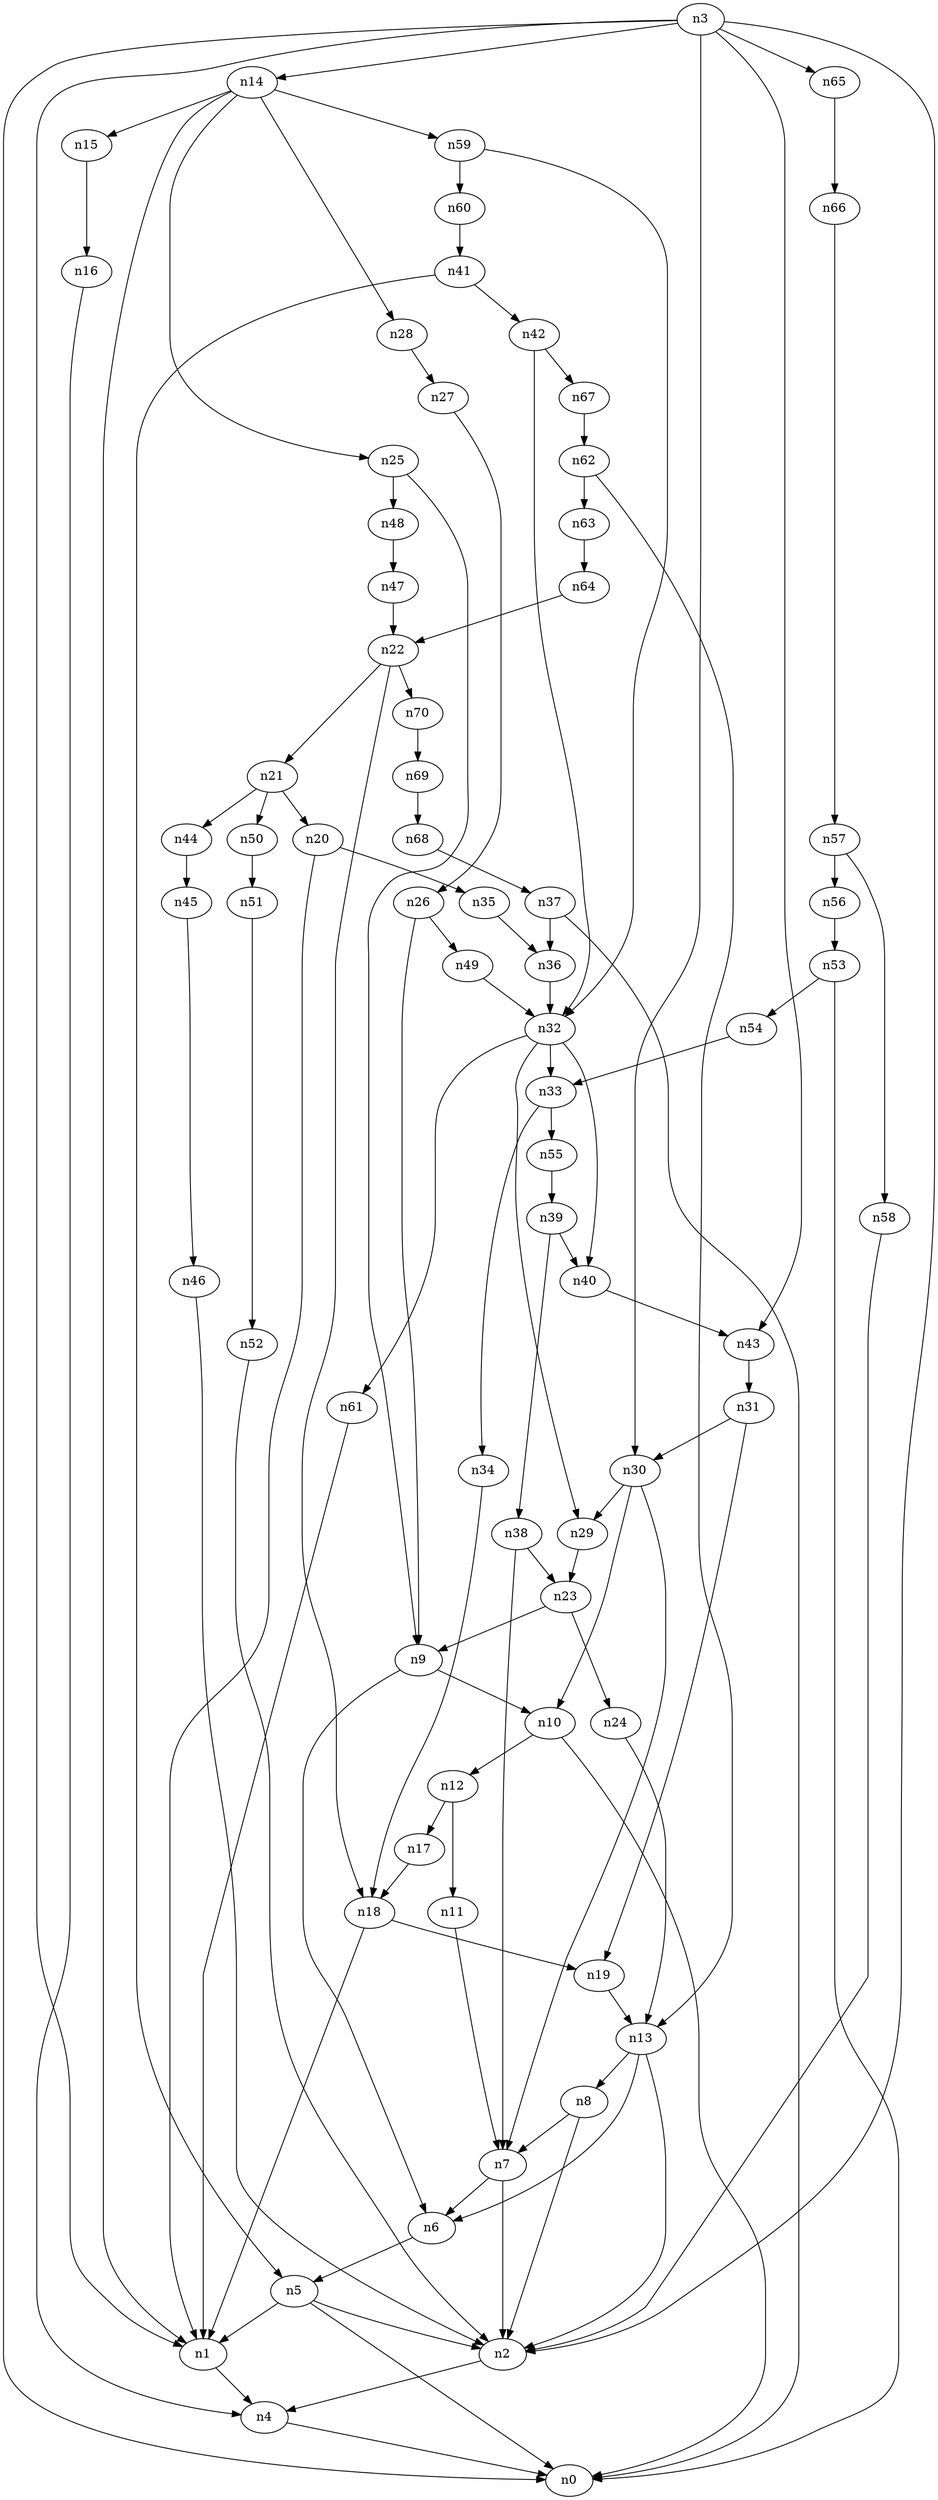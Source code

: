 digraph G {
	n1 -> n4	 [_graphml_id=e4];
	n2 -> n4	 [_graphml_id=e7];
	n3 -> n0	 [_graphml_id=e0];
	n3 -> n1	 [_graphml_id=e3];
	n3 -> n2	 [_graphml_id=e6];
	n3 -> n14	 [_graphml_id=e31];
	n3 -> n30	 [_graphml_id=e69];
	n3 -> n43	 [_graphml_id=e68];
	n3 -> n65	 [_graphml_id=e104];
	n4 -> n0	 [_graphml_id=e1];
	n5 -> n0	 [_graphml_id=e2];
	n5 -> n1	 [_graphml_id=e5];
	n5 -> n2	 [_graphml_id=e8];
	n6 -> n5	 [_graphml_id=e9];
	n7 -> n2	 [_graphml_id=e59];
	n7 -> n6	 [_graphml_id=e10];
	n8 -> n2	 [_graphml_id=e12];
	n8 -> n7	 [_graphml_id=e11];
	n9 -> n6	 [_graphml_id=e13];
	n9 -> n10	 [_graphml_id=e14];
	n10 -> n0	 [_graphml_id=e15];
	n10 -> n12	 [_graphml_id=e18];
	n11 -> n7	 [_graphml_id=e16];
	n12 -> n11	 [_graphml_id=e17];
	n12 -> n17	 [_graphml_id=e26];
	n13 -> n2	 [_graphml_id=e21];
	n13 -> n6	 [_graphml_id=e19];
	n13 -> n8	 [_graphml_id=e20];
	n14 -> n1	 [_graphml_id=e22];
	n14 -> n15	 [_graphml_id=e23];
	n14 -> n25	 [_graphml_id=e40];
	n14 -> n28	 [_graphml_id=e44];
	n14 -> n59	 [_graphml_id=e94];
	n15 -> n16	 [_graphml_id=e24];
	n16 -> n4	 [_graphml_id=e25];
	n17 -> n18	 [_graphml_id=e27];
	n18 -> n1	 [_graphml_id=e28];
	n18 -> n19	 [_graphml_id=e30];
	n19 -> n13	 [_graphml_id=e29];
	n20 -> n1	 [_graphml_id=e32];
	n20 -> n35	 [_graphml_id=e54];
	n21 -> n20	 [_graphml_id=e33];
	n21 -> n44	 [_graphml_id=e70];
	n21 -> n50	 [_graphml_id=e80];
	n22 -> n18	 [_graphml_id=e35];
	n22 -> n21	 [_graphml_id=e34];
	n22 -> n70	 [_graphml_id=e113];
	n23 -> n9	 [_graphml_id=e36];
	n23 -> n24	 [_graphml_id=e37];
	n24 -> n13	 [_graphml_id=e38];
	n25 -> n9	 [_graphml_id=e39];
	n25 -> n48	 [_graphml_id=e76];
	n26 -> n9	 [_graphml_id=e41];
	n26 -> n49	 [_graphml_id=e77];
	n27 -> n26	 [_graphml_id=e42];
	n28 -> n27	 [_graphml_id=e43];
	n29 -> n23	 [_graphml_id=e45];
	n30 -> n7	 [_graphml_id=e109];
	n30 -> n10	 [_graphml_id=e47];
	n30 -> n29	 [_graphml_id=e46];
	n31 -> n19	 [_graphml_id=e48];
	n31 -> n30	 [_graphml_id=e49];
	n32 -> n29	 [_graphml_id=e50];
	n32 -> n33	 [_graphml_id=e51];
	n32 -> n40	 [_graphml_id=e63];
	n32 -> n61	 [_graphml_id=e97];
	n33 -> n34	 [_graphml_id=e52];
	n33 -> n55	 [_graphml_id=e87];
	n34 -> n18	 [_graphml_id=e53];
	n35 -> n36	 [_graphml_id=e55];
	n36 -> n32	 [_graphml_id=e56];
	n37 -> n0	 [_graphml_id=e57];
	n37 -> n36	 [_graphml_id=e58];
	n38 -> n7	 [_graphml_id=e89];
	n38 -> n23	 [_graphml_id=e60];
	n39 -> n38	 [_graphml_id=e61];
	n39 -> n40	 [_graphml_id=e62];
	n40 -> n43	 [_graphml_id=e79];
	n41 -> n5	 [_graphml_id=e64];
	n41 -> n42	 [_graphml_id=e65];
	n42 -> n32	 [_graphml_id=e66];
	n42 -> n67	 [_graphml_id=e108];
	n43 -> n31	 [_graphml_id=e67];
	n44 -> n45	 [_graphml_id=e71];
	n45 -> n46	 [_graphml_id=e72];
	n46 -> n2	 [_graphml_id=e73];
	n47 -> n22	 [_graphml_id=e74];
	n48 -> n47	 [_graphml_id=e75];
	n49 -> n32	 [_graphml_id=e78];
	n50 -> n51	 [_graphml_id=e81];
	n51 -> n52	 [_graphml_id=e82];
	n52 -> n2	 [_graphml_id=e83];
	n53 -> n0	 [_graphml_id=e84];
	n53 -> n54	 [_graphml_id=e85];
	n54 -> n33	 [_graphml_id=e86];
	n55 -> n39	 [_graphml_id=e88];
	n56 -> n53	 [_graphml_id=e90];
	n57 -> n56	 [_graphml_id=e91];
	n57 -> n58	 [_graphml_id=e92];
	n58 -> n2	 [_graphml_id=e93];
	n59 -> n32	 [_graphml_id=e99];
	n59 -> n60	 [_graphml_id=e95];
	n60 -> n41	 [_graphml_id=e96];
	n61 -> n1	 [_graphml_id=e98];
	n62 -> n13	 [_graphml_id=e100];
	n62 -> n63	 [_graphml_id=e101];
	n63 -> n64	 [_graphml_id=e102];
	n64 -> n22	 [_graphml_id=e103];
	n65 -> n66	 [_graphml_id=e105];
	n66 -> n57	 [_graphml_id=e106];
	n67 -> n62	 [_graphml_id=e107];
	n68 -> n37	 [_graphml_id=e110];
	n69 -> n68	 [_graphml_id=e111];
	n70 -> n69	 [_graphml_id=e112];
}
